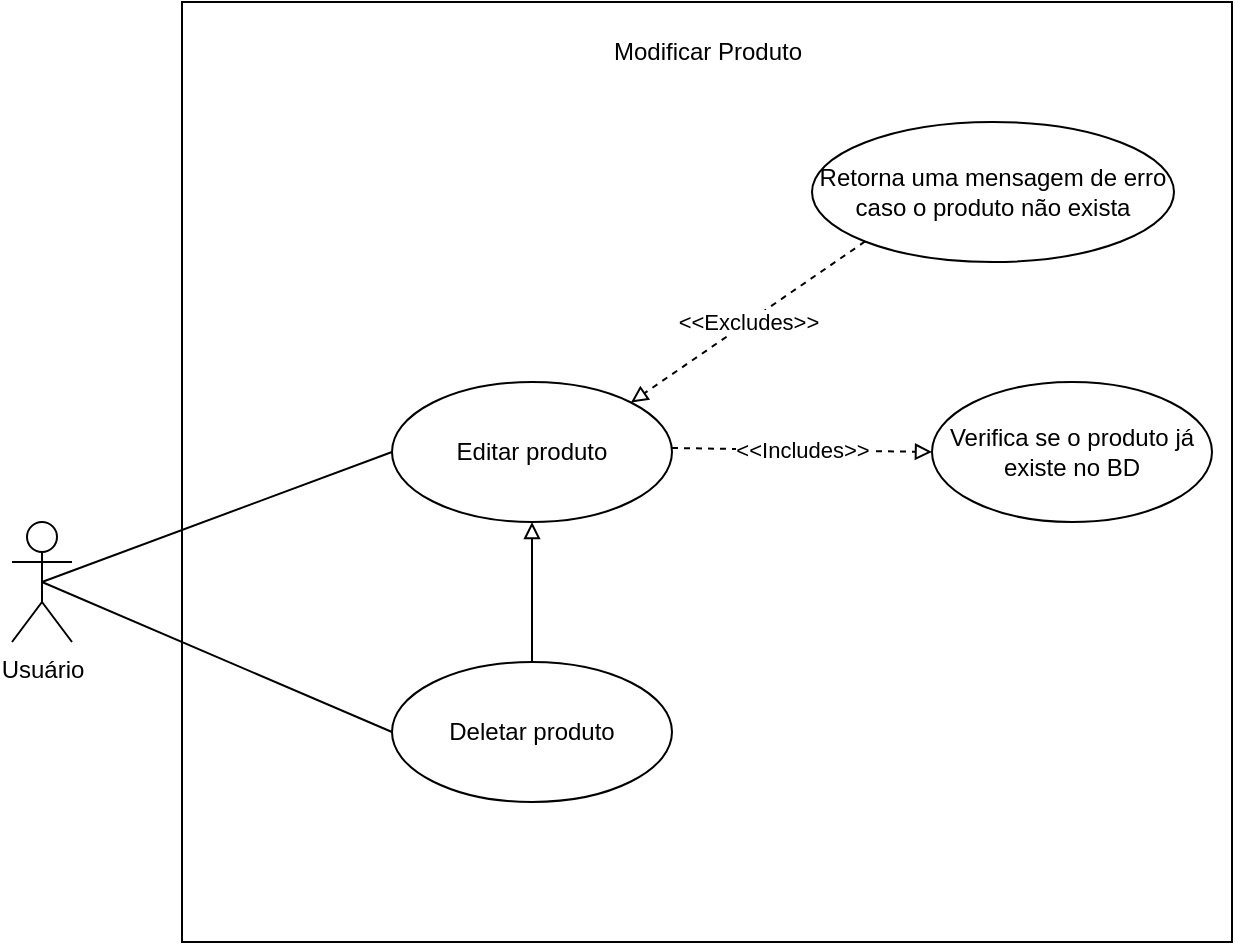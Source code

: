 <mxfile version="24.7.17">
  <diagram name="Página-1" id="IdU29XCaL_fpuVtDde93">
    <mxGraphModel dx="1434" dy="780" grid="1" gridSize="10" guides="1" tooltips="1" connect="1" arrows="1" fold="1" page="1" pageScale="1" pageWidth="827" pageHeight="1169" math="0" shadow="0">
      <root>
        <mxCell id="0" />
        <mxCell id="1" parent="0" />
        <mxCell id="JmfE4mT9tXqel_Xwa-Nn-1" value="" style="rounded=0;whiteSpace=wrap;html=1;" vertex="1" parent="1">
          <mxGeometry x="194" y="160" width="525" height="470" as="geometry" />
        </mxCell>
        <mxCell id="JmfE4mT9tXqel_Xwa-Nn-2" value="Usuário" style="shape=umlActor;verticalLabelPosition=bottom;verticalAlign=top;html=1;outlineConnect=0;" vertex="1" parent="1">
          <mxGeometry x="109" y="420" width="30" height="60" as="geometry" />
        </mxCell>
        <mxCell id="JmfE4mT9tXqel_Xwa-Nn-3" value="Editar produto" style="ellipse;whiteSpace=wrap;html=1;" vertex="1" parent="1">
          <mxGeometry x="299" y="350" width="140" height="70" as="geometry" />
        </mxCell>
        <mxCell id="JmfE4mT9tXqel_Xwa-Nn-4" value="" style="endArrow=none;html=1;rounded=0;entryX=0;entryY=0.5;entryDx=0;entryDy=0;exitX=0.5;exitY=0.5;exitDx=0;exitDy=0;exitPerimeter=0;" edge="1" parent="1" source="JmfE4mT9tXqel_Xwa-Nn-2" target="JmfE4mT9tXqel_Xwa-Nn-3">
          <mxGeometry width="50" height="50" relative="1" as="geometry">
            <mxPoint x="129" y="450" as="sourcePoint" />
            <mxPoint x="179" y="400" as="targetPoint" />
          </mxGeometry>
        </mxCell>
        <mxCell id="JmfE4mT9tXqel_Xwa-Nn-5" value="Modificar Produto" style="text;html=1;align=center;verticalAlign=middle;whiteSpace=wrap;rounded=0;" vertex="1" parent="1">
          <mxGeometry x="386.5" y="170" width="140" height="30" as="geometry" />
        </mxCell>
        <mxCell id="JmfE4mT9tXqel_Xwa-Nn-6" value="Verifica se o produto já existe no BD" style="ellipse;whiteSpace=wrap;html=1;" vertex="1" parent="1">
          <mxGeometry x="569" y="350" width="140" height="70" as="geometry" />
        </mxCell>
        <mxCell id="JmfE4mT9tXqel_Xwa-Nn-7" value="&amp;lt;&amp;lt;Includes&amp;gt;&amp;gt;" style="endArrow=block;dashed=1;html=1;rounded=0;entryX=0;entryY=0.5;entryDx=0;entryDy=0;endFill=0;" edge="1" parent="1" target="JmfE4mT9tXqel_Xwa-Nn-6">
          <mxGeometry width="50" height="50" relative="1" as="geometry">
            <mxPoint x="439" y="383" as="sourcePoint" />
            <mxPoint x="484" y="337" as="targetPoint" />
          </mxGeometry>
        </mxCell>
        <mxCell id="JmfE4mT9tXqel_Xwa-Nn-8" value="Retorna uma mensagem de erro caso o produto não exista" style="ellipse;whiteSpace=wrap;html=1;" vertex="1" parent="1">
          <mxGeometry x="509" y="220" width="181" height="70" as="geometry" />
        </mxCell>
        <mxCell id="JmfE4mT9tXqel_Xwa-Nn-9" value="&amp;lt;&amp;lt;Excludes&amp;gt;&amp;gt;" style="endArrow=block;dashed=1;html=1;rounded=0;endFill=0;exitX=0;exitY=1;exitDx=0;exitDy=0;entryX=1;entryY=0;entryDx=0;entryDy=0;" edge="1" parent="1" source="JmfE4mT9tXqel_Xwa-Nn-8" target="JmfE4mT9tXqel_Xwa-Nn-3">
          <mxGeometry width="50" height="50" relative="1" as="geometry">
            <mxPoint x="298" y="360" as="sourcePoint" />
            <mxPoint x="590" y="310" as="targetPoint" />
          </mxGeometry>
        </mxCell>
        <mxCell id="JmfE4mT9tXqel_Xwa-Nn-11" value="Deletar produto" style="ellipse;whiteSpace=wrap;html=1;" vertex="1" parent="1">
          <mxGeometry x="299" y="490" width="140" height="70" as="geometry" />
        </mxCell>
        <mxCell id="JmfE4mT9tXqel_Xwa-Nn-15" value="" style="endArrow=none;html=1;rounded=0;entryX=0;entryY=0.5;entryDx=0;entryDy=0;exitX=0.5;exitY=0.5;exitDx=0;exitDy=0;exitPerimeter=0;" edge="1" parent="1" source="JmfE4mT9tXqel_Xwa-Nn-2" target="JmfE4mT9tXqel_Xwa-Nn-11">
          <mxGeometry width="50" height="50" relative="1" as="geometry">
            <mxPoint x="134" y="460" as="sourcePoint" />
            <mxPoint x="309" y="395" as="targetPoint" />
          </mxGeometry>
        </mxCell>
        <mxCell id="JmfE4mT9tXqel_Xwa-Nn-16" value="" style="endArrow=block;html=1;rounded=0;entryX=0.5;entryY=1;entryDx=0;entryDy=0;endFill=0;" edge="1" parent="1" target="JmfE4mT9tXqel_Xwa-Nn-3">
          <mxGeometry width="50" height="50" relative="1" as="geometry">
            <mxPoint x="369" y="490" as="sourcePoint" />
            <mxPoint x="414" y="440" as="targetPoint" />
          </mxGeometry>
        </mxCell>
      </root>
    </mxGraphModel>
  </diagram>
</mxfile>
